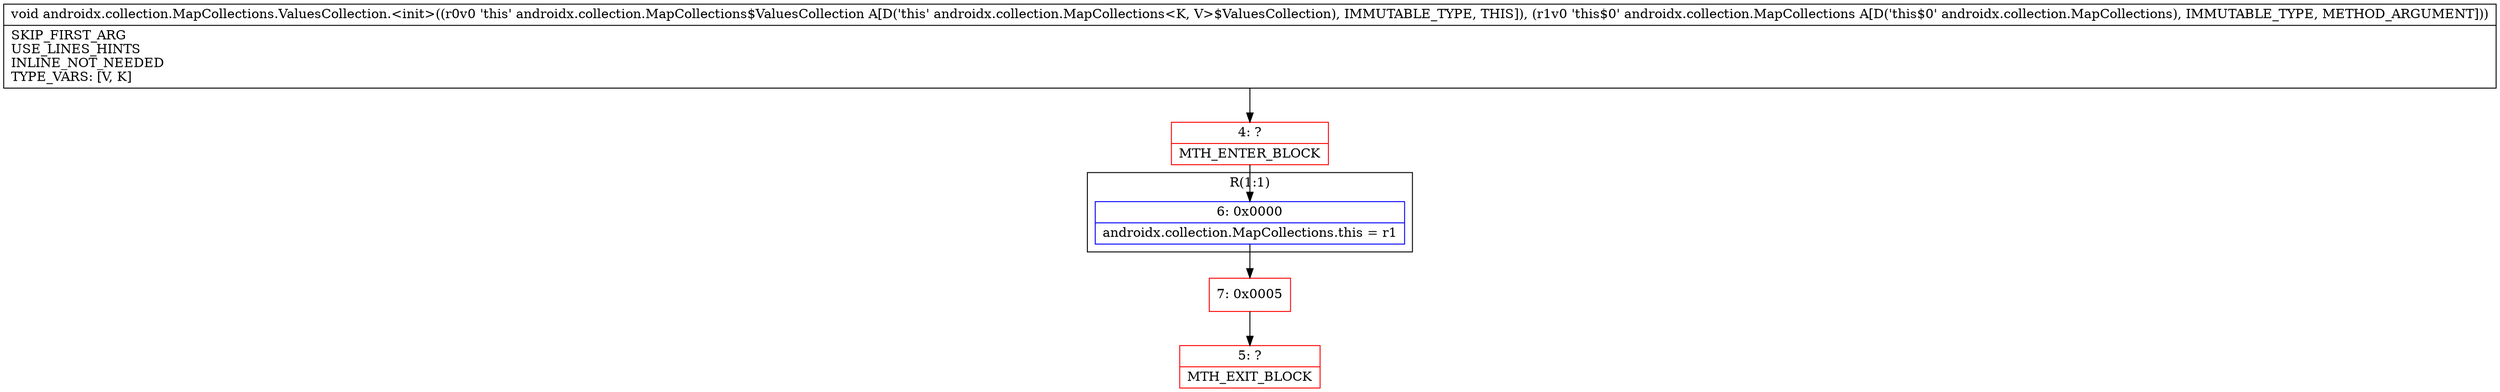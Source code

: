 digraph "CFG forandroidx.collection.MapCollections.ValuesCollection.\<init\>(Landroidx\/collection\/MapCollections;)V" {
subgraph cluster_Region_984277082 {
label = "R(1:1)";
node [shape=record,color=blue];
Node_6 [shape=record,label="{6\:\ 0x0000|androidx.collection.MapCollections.this = r1\l}"];
}
Node_4 [shape=record,color=red,label="{4\:\ ?|MTH_ENTER_BLOCK\l}"];
Node_7 [shape=record,color=red,label="{7\:\ 0x0005}"];
Node_5 [shape=record,color=red,label="{5\:\ ?|MTH_EXIT_BLOCK\l}"];
MethodNode[shape=record,label="{void androidx.collection.MapCollections.ValuesCollection.\<init\>((r0v0 'this' androidx.collection.MapCollections$ValuesCollection A[D('this' androidx.collection.MapCollections\<K, V\>$ValuesCollection), IMMUTABLE_TYPE, THIS]), (r1v0 'this$0' androidx.collection.MapCollections A[D('this$0' androidx.collection.MapCollections), IMMUTABLE_TYPE, METHOD_ARGUMENT]))  | SKIP_FIRST_ARG\lUSE_LINES_HINTS\lINLINE_NOT_NEEDED\lTYPE_VARS: [V, K]\l}"];
MethodNode -> Node_4;Node_6 -> Node_7;
Node_4 -> Node_6;
Node_7 -> Node_5;
}

